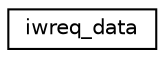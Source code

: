 digraph G
{
  edge [fontname="Helvetica",fontsize="10",labelfontname="Helvetica",labelfontsize="10"];
  node [fontname="Helvetica",fontsize="10",shape=record];
  rankdir="LR";
  Node1 [label="iwreq_data",height=0.2,width=0.4,color="black", fillcolor="white", style="filled",URL="$unioniwreq__data.html"];
}
